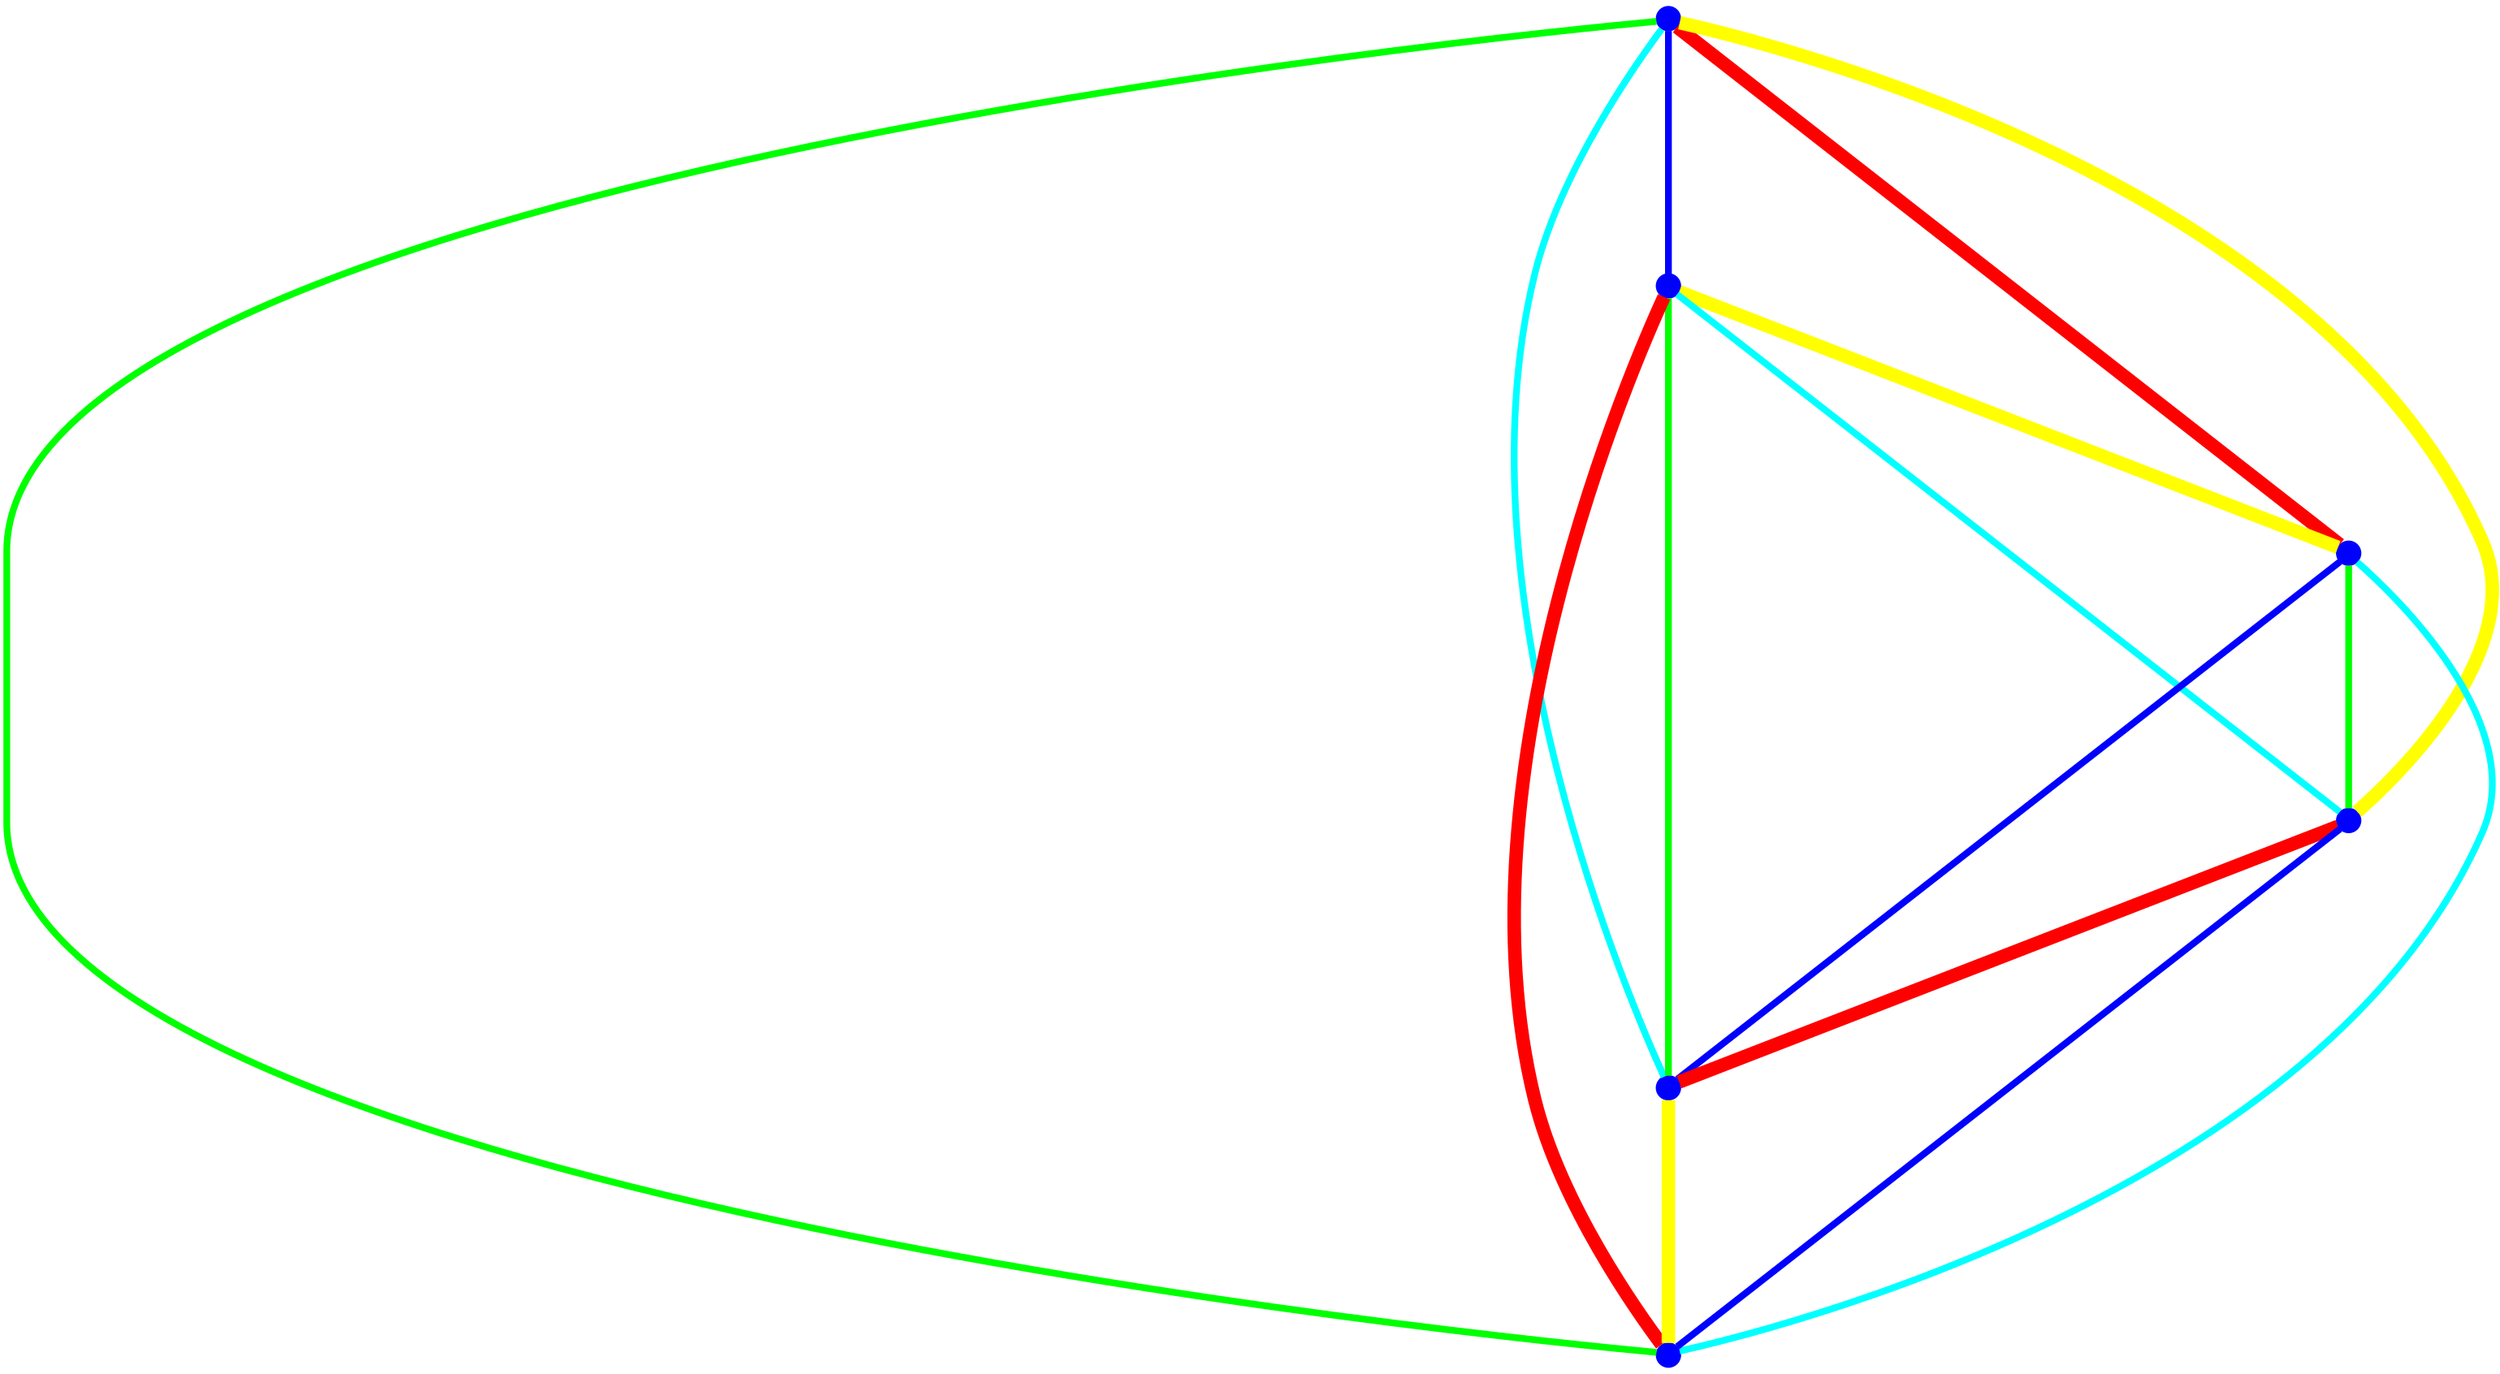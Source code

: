 graph {
ranksep=2
nodesep=2
node [label="" shape=circle style=filled fixedsize=true color=blue fillcolor=blue width=0.2];
"1" -- "2" [style="solid",penwidth="4",color="blue"];
"1" -- "3" [style="solid",penwidth="8",color="red"];
"1" -- "4" [style="solid",penwidth="8",color="yellow"];
"1" -- "5" [style="solid",penwidth="4",color="cyan"];
"1" -- "6" [style="solid",penwidth="4",color="green"];
"2" -- "3" [style="solid",penwidth="8",color="yellow"];
"2" -- "4" [style="solid",penwidth="4",color="cyan"];
"2" -- "5" [style="solid",penwidth="4",color="green"];
"2" -- "6" [style="solid",penwidth="8",color="red"];
"3" -- "4" [style="solid",penwidth="4",color="green"];
"3" -- "5" [style="solid",penwidth="4",color="blue"];
"3" -- "6" [style="solid",penwidth="4",color="cyan"];
"4" -- "5" [style="solid",penwidth="8",color="red"];
"4" -- "6" [style="solid",penwidth="4",color="blue"];
"5" -- "6" [style="solid",penwidth="8",color="yellow"];
}
